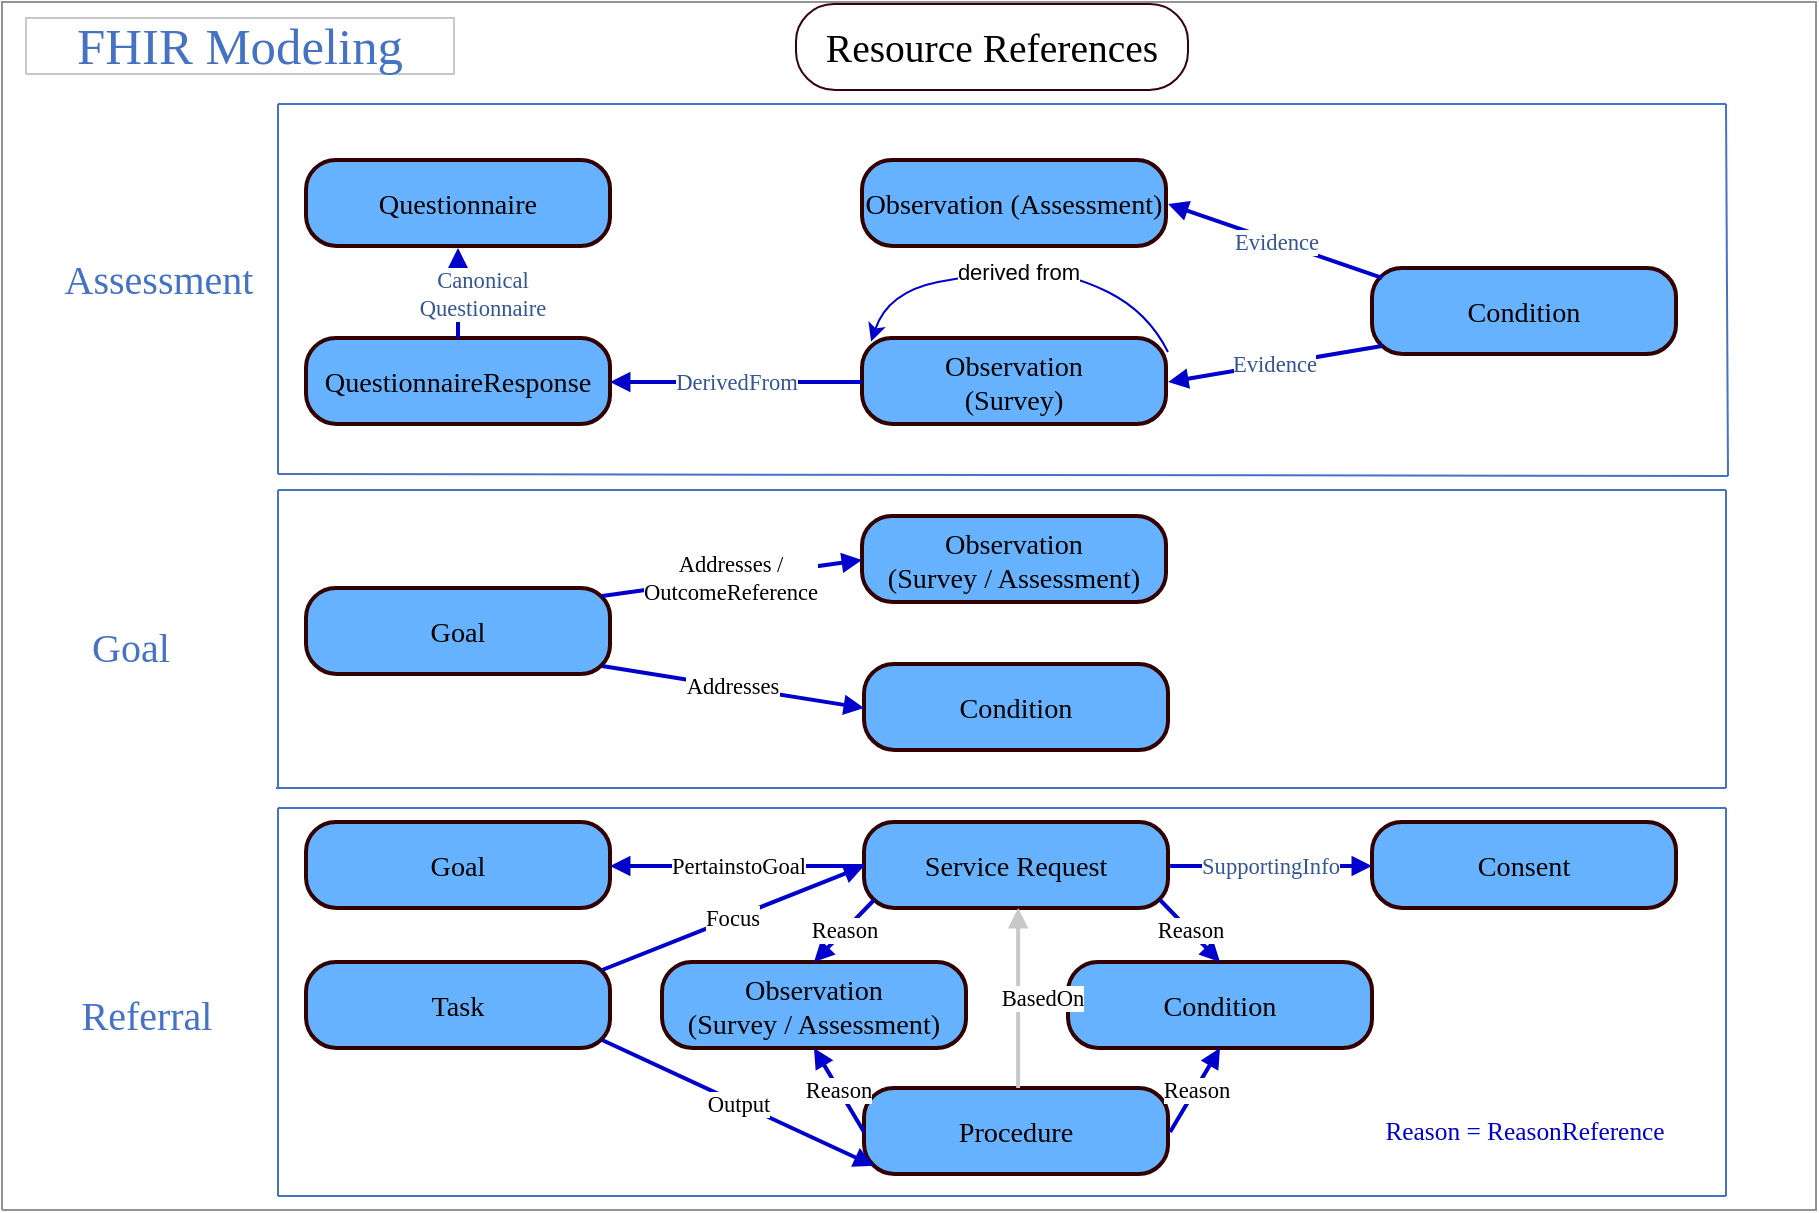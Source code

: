<mxfile version="19.0.1" type="device"><diagram name="Page-1" id="Page-1"><mxGraphModel dx="1824" dy="997" grid="1" gridSize="10" guides="1" tooltips="1" connect="1" arrows="1" fold="1" page="1" pageScale="1" pageWidth="850" pageHeight="1100" math="0" shadow="0"><root><mxCell id="0"/><mxCell id="1" value="Connector" parent="0"/><mxCell id="2" style="vsdxID=2;fillColor=none;gradientColor=none;shape=stencil(nZBLDoAgDERP0z3SIyjew0SURgSD+Lu9kMZoXLhwN9O+tukAlrNpJg1SzDH4QW/URgNYgZTkjA4UkwJUgGXng+6DX1zLfmoymdXo17xh5zmRJ6Q42BWCfc2oJfdAr+Yv+AP9Cb7OJ3H/2JG1HNGz/84klThPVCc=);strokeColor=#939393;points=[[0.5,1,0],[1,0.5,0],[0.5,0,0],[0,0.5,0],[0.5,0.5,0]];labelBackgroundColor=none;rounded=0;html=1;whiteSpace=wrap;" parent="1" vertex="1"><mxGeometry x="127" y="95" width="907" height="604" as="geometry"/></mxCell><mxCell id="3" value="&lt;div style=&quot;font-size: 1px&quot;&gt;&lt;font style=&quot;font-size:25.4px;font-family:Calibri;color:#4672c4;direction:ltr;letter-spacing:0px;line-height:120%;opacity:1&quot;&gt;FHIR Modeling&lt;br/&gt;&lt;/font&gt;&lt;/div&gt;" style="verticalAlign=middle;align=center;vsdxID=3;fillColor=none;gradientColor=none;shape=stencil(nZBLDoAgDERP0z3SIyjew0SURgSD+Lu9kMZoXLhwN9O+tukAlrNpJg1SzDH4QW/URgNYgZTkjA4UkwJUgGXng+6DX1zLfmoymdXo17xh5zmRJ6Q42BWCfc2oJfdAr+Yv+AP9Cb7OJ3H/2JG1HNGz/84klThPVCc=);strokeColor=#C8C8C8;points=[];labelBackgroundColor=none;rounded=0;html=1;whiteSpace=wrap;" parent="1" vertex="1"><mxGeometry x="139" y="103" width="214" height="28" as="geometry"/></mxCell><mxCell id="4" value="&lt;div style=&quot;font-size: 1px&quot;&gt;&lt;font style=&quot;font-size:19.76px;font-family:Calibri;color:#000000;direction:ltr;letter-spacing:0px;line-height:120%;opacity:1&quot;&gt;Resource References&lt;br/&gt;&lt;/font&gt;&lt;/div&gt;" style="verticalAlign=middle;align=center;vsdxID=4;fillColor=none;gradientColor=none;shape=stencil(vVTLroMgEP0alhIETOO6j/8gt6jkcsWMtPX+fTGjaUHtqnE3jzMM52RmiDj2jeo04az34H71w1x9Q8SJcG7aRoPxwSLiTMSxcqBrcLf2in6nRuRo/bn7+MKAdTkbSzj7n130L4i1pn3Dll/DKvgJOZixtEQwTGgpqTxgaIjr5/eKguYTIFOD6TNwXnnjWkxPYKug1llollVW1VGqf2jdLcKrVNLe4XflJzIHkbARNCaTaMP2IrLad4PyN5ALYeRSGBkpsyH0DtpsjNcqk5xRxhMqBWU5iSd2dQF2mddPqxeM1y2ojLV4St7z6e0IIbw74vwE);strokeColor=#33001A;points=[[1,0.5,0],[0.5,0.5,0],[0.5,0,0],[0.03,0.13,0],[0.97,0.13,0],[0.03,0.87,0],[0.97,0.87,0]];labelBackgroundColor=none;rounded=0;html=1;whiteSpace=wrap;" parent="1" vertex="1"><mxGeometry x="524" y="96" width="196" height="43" as="geometry"/></mxCell><UserObject label="&lt;div style=&quot;font-size: 1px&quot;&gt;&lt;font style=&quot;font-size:14.11px;font-family:Calibri;color:#000000;direction:ltr;letter-spacing:0px;line-height:120%;opacity:1&quot;&gt;Questionnaire&lt;br/&gt;&lt;/font&gt;&lt;/div&gt;" link="https://hl7.org/fhir/questionnaire.html" linkTarget="_blank" id="5"><mxCell style="verticalAlign=middle;align=center;vsdxID=5;fillColor=#66B2FF;gradientColor=none;shape=stencil(vVTbboMwDP2aPBKFOMB47rr/iNoA0TKCQrayv2+QYSsp8FTx5suxrXNkm8Cpb2SnCGe9d/ZT3fTVNwTeCee6bZTTPlgEzgROlXWqdva7vaLfyRE5Wl/2Z+wwYF3KxhLOfmcX/Q/EGt0+YMuXYaW7hJybsbQARLsJDkDLAkPDssHcMM8oKydEIgfdJ8566bVtMT+hjXS1SsK4pDKyXqT6m1LdU3iVTDwcBC3TPT559sQnX/KJ9GFHUVmdu0H6FchYmbciUkZQIRbKbEl9gDhbK7bKJWWUi4hM9rfJ++d1yM7uHWAw/j9CpY3Bh/KYjz9ICOH3gfMd);strokeColor=#330000;strokeWidth=2;points=[[0,0.5,0],[1,0.5,0],[0.5,1,0],[0.5,0,0],[0.03,0.04,0],[0.97,0.04,0],[0.03,0.96,0],[0.97,0.96,0]];labelBackgroundColor=none;rounded=0;html=1;whiteSpace=wrap;" parent="1" vertex="1"><mxGeometry x="279" y="174" width="152" height="43" as="geometry"/></mxCell></UserObject><UserObject label="&lt;div style=&quot;font-size: 1px&quot;&gt;&lt;font style=&quot;font-size:14.11px;font-family:Calibri;color:#000000;direction:ltr;letter-spacing:0px;line-height:120%;opacity:1&quot;&gt;QuestionnaireResponse&lt;br/&gt;&lt;/font&gt;&lt;/div&gt;" link="https://www.hl7.org/fhir/questionnaireresponse.html" linkTarget="_blank" id="6"><mxCell style="verticalAlign=middle;align=center;vsdxID=6;fillColor=#66B2FF;gradientColor=none;shape=stencil(vVTbboMwDP2aPBKFOMB47rr/iNoA0TKCQrayv2+QYSsp8FTx5suxrXNkm8Cpb2SnCGe9d/ZT3fTVNwTeCee6bZTTPlgEzgROlXWqdva7vaLfyRE5Wl/2Z+wwYF3KxhLOfmcX/Q/EGt0+YMuXYaW7hJybsbQARLsJDkDLAkPDssHcMM8oKydEIgfdJ8566bVtMT+hjXS1SsK4pDKyXqT6m1LdU3iVTDwcBC3TPT559sQnX/KJ9GFHUVmdu0H6FchYmbciUkZQIRbKbEl9gDhbK7bKJWWUi4hM9rfJ++d1yM7uHWAw/j9CpY3Bh/KYjz9ICOH3gfMd);strokeColor=#330000;strokeWidth=2;points=[[0,0.5,0],[1,0.5,0],[0.5,1,0],[0.5,0,0],[0.03,0.04,0],[0.97,0.04,0],[0.03,0.96,0],[0.97,0.96,0]];labelBackgroundColor=none;rounded=0;html=1;whiteSpace=wrap;" parent="1" vertex="1"><mxGeometry x="279" y="263" width="152" height="43" as="geometry"/></mxCell></UserObject><UserObject label="&lt;div style=&quot;font-size: 1px&quot;&gt;&lt;font style=&quot;font-size:14.11px;font-family:Calibri;color:#000000;direction:ltr;letter-spacing:0px;line-height:120%;opacity:1&quot;&gt;Observation &lt;br/&gt;(Survey)&lt;br/&gt;&lt;/font&gt;&lt;/div&gt;" link="StructureDefinition-SDOHCC-ObservationSurvey.html" linkTarget="_blank" id="7"><mxCell style="verticalAlign=middle;align=center;vsdxID=7;fillColor=#66B2FF;gradientColor=none;shape=stencil(vVTbboMwDP2aPBKFOMB47rr/iNoA0TKCQrayv2+QYSsp8FTx5suxrXNkm8Cpb2SnCGe9d/ZT3fTVNwTeCee6bZTTPlgEzgROlXWqdva7vaLfyRE5Wl/2Z+wwYF3KxhLOfmcX/Q/EGt0+YMuXYaW7hJybsbQARLsJDkDLAkPDssHcMM8oKydEIgfdJ8566bVtMT+hjXS1SsK4pDKyXqT6m1LdU3iVTDwcBC3TPT559sQnX/KJ9GFHUVmdu0H6FchYmbciUkZQIRbKbEl9gDhbK7bKJWWUi4hM9rfJ++d1yM7uHWAw/j9CpY3Bh/KYjz9ICOH3gfMd);strokeColor=#330000;strokeWidth=2;points=[[0,0.5,0],[1,0.5,0],[0.5,1,0],[0.5,0,0],[0.03,0.04,0],[0.97,0.04,0],[0.03,0.96,0],[0.97,0.96,0]];labelBackgroundColor=none;rounded=0;html=1;whiteSpace=wrap;" parent="1" vertex="1"><mxGeometry x="557" y="263" width="152" height="43" as="geometry"/></mxCell></UserObject><UserObject label="&lt;div style=&quot;font-size: 1px&quot;&gt;&lt;font style=&quot;font-size:14.11px;font-family:Calibri;color:#000000;direction:ltr;letter-spacing:0px;line-height:120%;opacity:1&quot;&gt;Goal&lt;br/&gt;&lt;/font&gt;&lt;/div&gt;" link="StructureDefinition-SDOHCC-Goal.html" linkTarget="_blank" id="8"><mxCell style="verticalAlign=middle;align=center;vsdxID=8;fillColor=#66B2FF;gradientColor=none;shape=stencil(vVTbboMwDP2aPBKFOMB47rr/iNoA0TKCQrayv2+QYSsp8FTx5suxrXNkm8Cpb2SnCGe9d/ZT3fTVNwTeCee6bZTTPlgEzgROlXWqdva7vaLfyRE5Wl/2Z+wwYF3KxhLOfmcX/Q/EGt0+YMuXYaW7hJybsbQARLsJDkDLAkPDssHcMM8oKydEIgfdJ8566bVtMT+hjXS1SsK4pDKyXqT6m1LdU3iVTDwcBC3TPT559sQnX/KJ9GFHUVmdu0H6FchYmbciUkZQIRbKbEl9gDhbK7bKJWWUi4hM9rfJ++d1yM7uHWAw/j9CpY3Bh/KYjz9ICOH3gfMd);strokeColor=#330000;strokeWidth=2;points=[[0,0.5,0],[1,0.5,0],[0.5,1,0],[0.5,0,0],[0.03,0.04,0],[0.97,0.04,0],[0.03,0.96,0],[0.97,0.96,0]];labelBackgroundColor=none;rounded=0;html=1;whiteSpace=wrap;" parent="1" vertex="1"><mxGeometry x="279" y="388" width="152" height="43" as="geometry"/></mxCell></UserObject><UserObject label="&lt;div style=&quot;font-size: 1px&quot;&gt;&lt;font style=&quot;font-size:14.11px;font-family:Calibri;color:#000000;direction:ltr;letter-spacing:0px;line-height:120%;opacity:1&quot;&gt;Condition&lt;br/&gt;&lt;/font&gt;&lt;/div&gt;" link="StructureDefinition-SDOHCC-Condition.html" linkTarget="_blank" id="9"><mxCell style="verticalAlign=middle;align=center;vsdxID=9;fillColor=#66B2FF;gradientColor=none;shape=stencil(vVTbboMwDP2aPBKFOMB47rr/iNoA0TKCQrayv2+QYSsp8FTx5suxrXNkm8Cpb2SnCGe9d/ZT3fTVNwTeCee6bZTTPlgEzgROlXWqdva7vaLfyRE5Wl/2Z+wwYF3KxhLOfmcX/Q/EGt0+YMuXYaW7hJybsbQARLsJDkDLAkPDssHcMM8oKydEIgfdJ8566bVtMT+hjXS1SsK4pDKyXqT6m1LdU3iVTDwcBC3TPT559sQnX/KJ9GFHUVmdu0H6FchYmbciUkZQIRbKbEl9gDhbK7bKJWWUi4hM9rfJ++d1yM7uHWAw/j9CpY3Bh/KYjz9ICOH3gfMd);strokeColor=#330000;strokeWidth=2;points=[[0,0.5,0],[1,0.5,0],[0.5,1,0],[0.5,0,0],[0.03,0.04,0],[0.97,0.04,0],[0.03,0.96,0],[0.97,0.96,0]];labelBackgroundColor=none;rounded=0;html=1;whiteSpace=wrap;" parent="1" vertex="1"><mxGeometry x="812" y="228" width="152" height="43" as="geometry"/></mxCell></UserObject><UserObject label="&lt;div style=&quot;font-size: 1px&quot;&gt;&lt;font style=&quot;font-size:14.11px;font-family:Calibri;color:#000000;direction:ltr;letter-spacing:0px;line-height:120%;opacity:1&quot;&gt;Service Request&lt;br/&gt;&lt;/font&gt;&lt;/div&gt;" link="StructureDefinition-SDOHCC-ServiceRequest.html" linkTarget="_blank" id="10"><mxCell style="verticalAlign=middle;align=center;vsdxID=10;fillColor=#66B2FF;gradientColor=none;shape=stencil(vVTbboMwDP2aPBKFOMB47rr/iNoA0TKCQrayv2+QYSsp8FTx5suxrXNkm8Cpb2SnCGe9d/ZT3fTVNwTeCee6bZTTPlgEzgROlXWqdva7vaLfyRE5Wl/2Z+wwYF3KxhLOfmcX/Q/EGt0+YMuXYaW7hJybsbQARLsJDkDLAkPDssHcMM8oKydEIgfdJ8566bVtMT+hjXS1SsK4pDKyXqT6m1LdU3iVTDwcBC3TPT559sQnX/KJ9GFHUVmdu0H6FchYmbciUkZQIRbKbEl9gDhbK7bKJWWUi4hM9rfJ++d1yM7uHWAw/j9CpY3Bh/KYjz9ICOH3gfMd);strokeColor=#330000;strokeWidth=2;points=[[0,0.5,0],[1,0.5,0],[0.5,1,0],[0.5,0,0],[0.03,0.04,0],[0.97,0.04,0],[0.03,0.96,0],[0.97,0.96,0]];labelBackgroundColor=none;rounded=0;html=1;whiteSpace=wrap;" parent="1" vertex="1"><mxGeometry x="558" y="505" width="152" height="43" as="geometry"/></mxCell></UserObject><UserObject label="&lt;div style=&quot;font-size: 1px&quot;&gt;&lt;font style=&quot;font-size:14.11px;font-family:Calibri;color:#000000;direction:ltr;letter-spacing:0px;line-height:120%;opacity:1&quot;&gt;Procedure&lt;br/&gt;&lt;/font&gt;&lt;/div&gt;" link="StructureDefinition-SDOHCC-Procedure.html" linkTarget="_blank" id="11"><mxCell style="verticalAlign=middle;align=center;vsdxID=11;fillColor=#66B2FF;gradientColor=none;shape=stencil(vVTbboMwDP2aPBKFOMB47rr/iNoA0TKCQrayv2+QYSsp8FTx5suxrXNkm8Cpb2SnCGe9d/ZT3fTVNwTeCee6bZTTPlgEzgROlXWqdva7vaLfyRE5Wl/2Z+wwYF3KxhLOfmcX/Q/EGt0+YMuXYaW7hJybsbQARLsJDkDLAkPDssHcMM8oKydEIgfdJ8566bVtMT+hjXS1SsK4pDKyXqT6m1LdU3iVTDwcBC3TPT559sQnX/KJ9GFHUVmdu0H6FchYmbciUkZQIRbKbEl9gDhbK7bKJWWUi4hM9rfJ++d1yM7uHWAw/j9CpY3Bh/KYjz9ICOH3gfMd);strokeColor=#330000;strokeWidth=2;points=[[0,0.5,0],[1,0.5,0],[0.5,1,0],[0.5,0,0],[0.03,0.04,0],[0.97,0.04,0],[0.03,0.96,0],[0.97,0.96,0]];labelBackgroundColor=none;rounded=0;html=1;whiteSpace=wrap;" parent="1" vertex="1"><mxGeometry x="558" y="638" width="152" height="43" as="geometry"/></mxCell></UserObject><UserObject label="&lt;div style=&quot;font-size: 1px&quot;&gt;&lt;font style=&quot;font-size:14.11px;font-family:Calibri;color:#000000;direction:ltr;letter-spacing:0px;line-height:120%;opacity:1&quot;&gt;Consent&lt;br/&gt;&lt;/font&gt;&lt;/div&gt;" link="StructureDefinition-SDOHCC-Consent.html" linkTarget="_blank" id="12"><mxCell style="verticalAlign=middle;align=center;vsdxID=14;fillColor=#66B2FF;gradientColor=none;shape=stencil(vVTbboMwDP2aPBKFOMB47rr/iNoA0TKCQrayv2+QYSsp8FTx5suxrXNkm8Cpb2SnCGe9d/ZT3fTVNwTeCee6bZTTPlgEzgROlXWqdva7vaLfyRE5Wl/2Z+wwYF3KxhLOfmcX/Q/EGt0+YMuXYaW7hJybsbQARLsJDkDLAkPDssHcMM8oKydEIgfdJ8566bVtMT+hjXS1SsK4pDKyXqT6m1LdU3iVTDwcBC3TPT559sQnX/KJ9GFHUVmdu0H6FchYmbciUkZQIRbKbEl9gDhbK7bKJWWUi4hM9rfJ++d1yM7uHWAw/j9CpY3Bh/KYjz9ICOH3gfMd);strokeColor=#330000;strokeWidth=2;points=[[0,0.5,0],[1,0.5,0],[0.5,1,0],[0.5,0,0],[0.03,0.04,0],[0.97,0.04,0],[0.03,0.96,0],[0.97,0.96,0]];labelBackgroundColor=none;rounded=0;html=1;whiteSpace=wrap;" parent="1" vertex="1"><mxGeometry x="812" y="505" width="152" height="43" as="geometry"/></mxCell></UserObject><UserObject label="&lt;div style=&quot;font-size: 1px&quot;&gt;&lt;font style=&quot;font-size:14.11px;font-family:Calibri;color:#000000;direction:ltr;letter-spacing:0px;line-height:120%;opacity:1&quot;&gt;Task&lt;br/&gt;&lt;/font&gt;&lt;/div&gt;" link="StructureDefinition-SDOHCC-TaskForReferralManagement.html" id="13"><mxCell style="verticalAlign=middle;align=center;vsdxID=25;fillColor=#66B2FF;gradientColor=none;shape=stencil(vVTbboMwDP2aPBKFOMB47rr/iNoA0TKCQrayv2+QYSsp8FTx5suxrXNkm8Cpb2SnCGe9d/ZT3fTVNwTeCee6bZTTPlgEzgROlXWqdva7vaLfyRE5Wl/2Z+wwYF3KxhLOfmcX/Q/EGt0+YMuXYaW7hJybsbQARLsJDkDLAkPDssHcMM8oKydEIgfdJ8566bVtMT+hjXS1SsK4pDKyXqT6m1LdU3iVTDwcBC3TPT559sQnX/KJ9GFHUVmdu0H6FchYmbciUkZQIRbKbEl9gDhbK7bKJWWUi4hM9rfJ++d1yM7uHWAw/j9CpY3Bh/KYjz9ICOH3gfMd);strokeColor=#330000;strokeWidth=2;points=[[0,0.5,0],[1,0.5,0],[0.5,1,0],[0.5,0,0],[0.03,0.04,0],[0.97,0.04,0],[0.03,0.96,0],[0.97,0.96,0]];labelBackgroundColor=none;rounded=0;html=1;whiteSpace=wrap;" parent="1" vertex="1"><mxGeometry x="279" y="575" width="152" height="43" as="geometry"/></mxCell></UserObject><mxCell id="41" style="vsdxID=34;edgeStyle=none;startArrow=none;endArrow=none;startSize=5;endSize=5;strokeColor=#4672c4;spacingTop=0;spacingBottom=0;spacingLeft=0;spacingRight=0;verticalAlign=middle;html=1;labelBackgroundColor=#ffffff;rounded=0;" parent="1" edge="1"><mxGeometry relative="1" as="geometry"><Array as="points"/><mxPoint x="265" y="146" as="sourcePoint"/><mxPoint x="265" y="331" as="targetPoint"/></mxGeometry></mxCell><mxCell id="42" style="vsdxID=71;edgeStyle=none;startArrow=none;endArrow=none;startSize=5;endSize=5;strokeColor=#4672c4;spacingTop=0;spacingBottom=0;spacingLeft=0;spacingRight=0;verticalAlign=middle;html=1;labelBackgroundColor=#ffffff;rounded=0;" parent="1" edge="1"><mxGeometry relative="1" as="geometry"><mxPoint x="-1" as="offset"/><Array as="points"/><mxPoint x="265" y="146" as="sourcePoint"/><mxPoint x="989" y="146" as="targetPoint"/></mxGeometry></mxCell><mxCell id="43" style="vsdxID=72;edgeStyle=none;startArrow=none;endArrow=none;startSize=5;endSize=5;strokeColor=#4672c4;spacingTop=0;spacingBottom=0;spacingLeft=0;spacingRight=0;verticalAlign=middle;html=1;labelBackgroundColor=#ffffff;rounded=0;" parent="1" edge="1"><mxGeometry relative="1" as="geometry"><Array as="points"/><mxPoint x="265" y="331" as="sourcePoint"/><mxPoint x="990" y="332" as="targetPoint"/></mxGeometry></mxCell><mxCell id="44" style="vsdxID=74;edgeStyle=none;startArrow=none;endArrow=none;startSize=5;endSize=5;strokeColor=#4672c4;spacingTop=0;spacingBottom=0;spacingLeft=0;spacingRight=0;verticalAlign=middle;html=1;labelBackgroundColor=#ffffff;rounded=0;" parent="1" edge="1"><mxGeometry relative="1" as="geometry"><Array as="points"/><mxPoint x="989" y="146" as="sourcePoint"/><mxPoint x="990" y="332" as="targetPoint"/></mxGeometry></mxCell><UserObject label="&lt;div style=&quot;font-size: 1px&quot;&gt;&lt;font style=&quot;font-size:14.11px;font-family:Calibri;color:#000000;direction:ltr;letter-spacing:0px;line-height:120%;opacity:1&quot;&gt;Observation (Assessment)&lt;br/&gt;&lt;/font&gt;&lt;/div&gt;" link="StructureDefinition-SDOHCC-ObservationAssessment.html" linkTarget="_blank" id="14"><mxCell style="verticalAlign=middle;align=center;vsdxID=75;fillColor=#66B2FF;gradientColor=none;shape=stencil(vVTbboMwDP2aPBKFOMB47rr/iNoA0TKCQrayv2+QYSsp8FTx5suxrXNkm8Cpb2SnCGe9d/ZT3fTVNwTeCee6bZTTPlgEzgROlXWqdva7vaLfyRE5Wl/2Z+wwYF3KxhLOfmcX/Q/EGt0+YMuXYaW7hJybsbQARLsJDkDLAkPDssHcMM8oKydEIgfdJ8566bVtMT+hjXS1SsK4pDKyXqT6m1LdU3iVTDwcBC3TPT559sQnX/KJ9GFHUVmdu0H6FchYmbciUkZQIRbKbEl9gDhbK7bKJWWUi4hM9rfJ++d1yM7uHWAw/j9CpY3Bh/KYjz9ICOH3gfMd);strokeColor=#330000;strokeWidth=2;points=[[0,0.5,0],[1,0.5,0],[0.5,1,0],[0.5,0,0],[0.03,0.04,0],[0.97,0.04,0],[0.03,0.96,0],[0.97,0.96,0]];labelBackgroundColor=none;rounded=0;html=1;whiteSpace=wrap;" parent="1" vertex="1"><mxGeometry x="557" y="174" width="152" height="43" as="geometry"/></mxCell></UserObject><mxCell id="45" style="vsdxID=86;edgeStyle=none;startArrow=none;endArrow=none;startSize=5;endSize=5;strokeColor=#4672c4;spacingTop=0;spacingBottom=0;spacingLeft=0;spacingRight=0;verticalAlign=middle;html=1;labelBackgroundColor=#ffffff;rounded=0;" parent="1" edge="1"><mxGeometry relative="1" as="geometry"><Array as="points"/><mxPoint x="265" y="692" as="sourcePoint"/><mxPoint x="989" y="692" as="targetPoint"/></mxGeometry></mxCell><mxCell id="46" style="vsdxID=87;edgeStyle=none;startArrow=none;endArrow=none;startSize=5;endSize=5;strokeColor=#4672c4;spacingTop=0;spacingBottom=0;spacingLeft=0;spacingRight=0;verticalAlign=middle;html=1;labelBackgroundColor=#ffffff;rounded=0;" parent="1" edge="1"><mxGeometry relative="1" as="geometry"><mxPoint x="-1" as="offset"/><Array as="points"/><mxPoint x="265" y="498" as="sourcePoint"/><mxPoint x="989" y="498" as="targetPoint"/></mxGeometry></mxCell><mxCell id="47" style="vsdxID=88;edgeStyle=none;startArrow=none;endArrow=none;startSize=5;endSize=5;strokeColor=#4672c4;spacingTop=0;spacingBottom=0;spacingLeft=0;spacingRight=0;verticalAlign=middle;html=1;labelBackgroundColor=#ffffff;rounded=0;" parent="1" edge="1"><mxGeometry relative="1" as="geometry"><Array as="points"/><mxPoint x="265" y="498" as="sourcePoint"/><mxPoint x="265" y="692" as="targetPoint"/></mxGeometry></mxCell><mxCell id="48" style="vsdxID=89;edgeStyle=none;startArrow=none;endArrow=none;startSize=5;endSize=5;strokeColor=#4672c4;spacingTop=0;spacingBottom=0;spacingLeft=0;spacingRight=0;verticalAlign=middle;html=1;labelBackgroundColor=#ffffff;rounded=0;" parent="1" edge="1"><mxGeometry relative="1" as="geometry"><Array as="points"/><mxPoint x="989" y="498" as="sourcePoint"/><mxPoint x="989" y="692" as="targetPoint"/></mxGeometry></mxCell><mxCell id="15" value="&lt;div style=&quot;font-size: 20px;&quot;&gt;&lt;font style=&quot;font-size: 20px; font-family: Calibri; color: rgb(70, 114, 196); direction: ltr; letter-spacing: 0px; line-height: 120%; opacity: 1;&quot;&gt;Assessment &lt;br style=&quot;font-size: 20px;&quot;&gt;&lt;/font&gt;&lt;/div&gt;" style="verticalAlign=middle;align=center;vsdxID=90;fillColor=none;gradientColor=none;shape=stencil(nZBLDoAgDERP0z3SIyjew0SURgSD+Lu9kMZoXLhwN9O+tukAlrNpJg1SzDH4QW/URgNYgZTkjA4UkwJUgGXng+6DX1zLfmoymdXo17xh5zmRJ6Q42BWCfc2oJfdAr+Yv+AP9Cb7OJ3H/2JG1HNGz/84klThPVCc=);strokeColor=none;points=[];labelBackgroundColor=none;rounded=0;html=1;whiteSpace=wrap;fontSize=20;" parent="1" vertex="1"><mxGeometry x="158" y="219" width="95" height="28" as="geometry"/></mxCell><mxCell id="16" value="&lt;div style=&quot;font-size: 20px;&quot;&gt;&lt;font style=&quot;font-size: 20px; font-family: Calibri; color: rgb(70, 114, 196); direction: ltr; letter-spacing: 0px; line-height: 120%; opacity: 1;&quot;&gt;Referral&lt;br style=&quot;font-size: 20px;&quot;&gt;&lt;/font&gt;&lt;/div&gt;" style="verticalAlign=middle;align=center;vsdxID=91;fillColor=none;gradientColor=none;shape=stencil(nZBLDoAgDERP0z3SIyjew0SURgSD+Lu9kMZoXLhwN9O+tukAlrNpJg1SzDH4QW/URgNYgZTkjA4UkwJUgGXng+6DX1zLfmoymdXo17xh5zmRJ6Q42BWCfc2oJfdAr+Yv+AP9Cb7OJ3H/2JG1HNGz/84klThPVCc=);strokeColor=none;points=[];labelBackgroundColor=none;rounded=0;html=1;whiteSpace=wrap;fontSize=20;" parent="1" vertex="1"><mxGeometry x="159" y="587" width="81" height="28" as="geometry"/></mxCell><mxCell id="17" value="&lt;div style=&quot;font-size: 1px&quot;&gt;&lt;font style=&quot;font-size:14.11px;font-family:Calibri;color:#000000;direction:ltr;letter-spacing:0px;line-height:120%;opacity:1&quot;&gt;Observation &lt;br/&gt;(Survey / Assessment)&lt;br/&gt;&lt;/font&gt;&lt;/div&gt;" style="verticalAlign=middle;align=center;vsdxID=100;fillColor=#66B2FF;gradientColor=none;shape=stencil(vVTbboMwDP2aPBKFOMB47rr/iNoA0TKCQrayv2+QYSsp8FTx5suxrXNkm8Cpb2SnCGe9d/ZT3fTVNwTeCee6bZTTPlgEzgROlXWqdva7vaLfyRE5Wl/2Z+wwYF3KxhLOfmcX/Q/EGt0+YMuXYaW7hJybsbQARLsJDkDLAkPDssHcMM8oKydEIgfdJ8566bVtMT+hjXS1SsK4pDKyXqT6m1LdU3iVTDwcBC3TPT559sQnX/KJ9GFHUVmdu0H6FchYmbciUkZQIRbKbEl9gDhbK7bKJWWUi4hM9rfJ++d1yM7uHWAw/j9CpY3Bh/KYjz9ICOH3gfMd);strokeColor=#330000;strokeWidth=2;points=[[0,0.5,0],[1,0.5,0],[0.5,1,0],[0.5,0,0],[0.03,0.04,0],[0.97,0.04,0],[0.03,0.96,0],[0.97,0.96,0]];labelBackgroundColor=none;rounded=0;html=1;whiteSpace=wrap;" parent="1" vertex="1"><mxGeometry x="557" y="352" width="152" height="43" as="geometry"/></mxCell><UserObject label="&lt;div style=&quot;font-size: 1px&quot;&gt;&lt;font style=&quot;font-size:14.11px;font-family:Calibri;color:#000000;direction:ltr;letter-spacing:0px;line-height:120%;opacity:1&quot;&gt;Condition&lt;br/&gt;&lt;/font&gt;&lt;/div&gt;" link="StructureDefinition-SDOHCC-Condition.html" linkTarget="_blank" id="18"><mxCell style="verticalAlign=middle;align=center;vsdxID=102;fillColor=#66B2FF;gradientColor=none;shape=stencil(vVTbboMwDP2aPBKFOMB47rr/iNoA0TKCQrayv2+QYSsp8FTx5suxrXNkm8Cpb2SnCGe9d/ZT3fTVNwTeCee6bZTTPlgEzgROlXWqdva7vaLfyRE5Wl/2Z+wwYF3KxhLOfmcX/Q/EGt0+YMuXYaW7hJybsbQARLsJDkDLAkPDssHcMM8oKydEIgfdJ8566bVtMT+hjXS1SsK4pDKyXqT6m1LdU3iVTDwcBC3TPT559sQnX/KJ9GFHUVmdu0H6FchYmbciUkZQIRbKbEl9gDhbK7bKJWWUi4hM9rfJ++d1yM7uHWAw/j9CpY3Bh/KYjz9ICOH3gfMd);strokeColor=#330000;strokeWidth=2;points=[[0,0.5,0],[1,0.5,0],[0.5,1,0],[0.5,0,0],[0.03,0.04,0],[0.97,0.04,0],[0.03,0.96,0],[0.97,0.96,0]];labelBackgroundColor=none;rounded=0;html=1;whiteSpace=wrap;" parent="1" vertex="1"><mxGeometry x="558" y="426" width="152" height="43" as="geometry"/></mxCell></UserObject><mxCell id="49" style="vsdxID=105;edgeStyle=none;startArrow=none;endArrow=none;startSize=5;endSize=5;strokeColor=#4672c4;spacingTop=0;spacingBottom=0;spacingLeft=0;spacingRight=0;verticalAlign=middle;html=1;labelBackgroundColor=#ffffff;rounded=0;" parent="1" edge="1"><mxGeometry relative="1" as="geometry"><Array as="points"/><mxPoint x="265" y="339" as="sourcePoint"/><mxPoint x="265" y="488" as="targetPoint"/></mxGeometry></mxCell><mxCell id="50" style="vsdxID=106;edgeStyle=none;startArrow=none;endArrow=none;startSize=5;endSize=5;strokeColor=#4672c4;spacingTop=0;spacingBottom=0;spacingLeft=0;spacingRight=0;verticalAlign=middle;html=1;labelBackgroundColor=#ffffff;rounded=0;" parent="1" edge="1"><mxGeometry relative="1" as="geometry"><mxPoint x="-1" as="offset"/><Array as="points"/><mxPoint x="265" y="339" as="sourcePoint"/><mxPoint x="989" y="339" as="targetPoint"/></mxGeometry></mxCell><mxCell id="51" style="vsdxID=107;edgeStyle=none;startArrow=none;endArrow=none;startSize=5;endSize=5;strokeColor=#4672c4;spacingTop=0;spacingBottom=0;spacingLeft=0;spacingRight=0;verticalAlign=middle;html=1;labelBackgroundColor=#ffffff;rounded=0;" parent="1" edge="1"><mxGeometry relative="1" as="geometry"><Array as="points"/><mxPoint x="989" y="339" as="sourcePoint"/><mxPoint x="989" y="488" as="targetPoint"/></mxGeometry></mxCell><mxCell id="52" style="vsdxID=108;edgeStyle=none;startArrow=none;endArrow=none;startSize=5;endSize=5;strokeColor=#4672c4;spacingTop=0;spacingBottom=0;spacingLeft=0;spacingRight=0;verticalAlign=middle;html=1;labelBackgroundColor=#ffffff;rounded=0;" parent="1" edge="1"><mxGeometry relative="1" as="geometry"><Array as="points"/><mxPoint x="264" y="488" as="sourcePoint"/><mxPoint x="989" y="488" as="targetPoint"/></mxGeometry></mxCell><mxCell id="19" value="&lt;div style=&quot;font-size: 20px;&quot;&gt;&lt;font style=&quot;font-size: 20px; font-family: Calibri; color: rgb(70, 114, 196); direction: ltr; letter-spacing: 0px; line-height: 120%; opacity: 1;&quot;&gt;Goal&lt;br style=&quot;font-size: 20px;&quot;&gt;&lt;/font&gt;&lt;/div&gt;" style="verticalAlign=middle;align=center;vsdxID=109;fillColor=none;gradientColor=none;shape=stencil(nZBLDoAgDERP0z3SIyjew0SURgSD+Lu9kMZoXLhwN9O+tukAlrNpJg1SzDH4QW/URgNYgZTkjA4UkwJUgGXng+6DX1zLfmoymdXo17xh5zmRJ6Q42BWCfc2oJfdAr+Yv+AP9Cb7OJ3H/2JG1HNGz/84klThPVCc=);strokeColor=none;points=[];labelBackgroundColor=none;rounded=0;html=1;whiteSpace=wrap;fontSize=20;" parent="1" vertex="1"><mxGeometry x="165" y="403" width="53" height="28" as="geometry"/></mxCell><mxCell id="20" value="&lt;div style=&quot;font-size: 1px&quot;&gt;&lt;font style=&quot;font-size:14.11px;font-family:Calibri;color:#000000;direction:ltr;letter-spacing:0px;line-height:120%;opacity:1&quot;&gt;Observation &lt;br/&gt;(Survey / Assessment)&lt;br/&gt;&lt;/font&gt;&lt;/div&gt;" style="verticalAlign=middle;align=center;vsdxID=112;fillColor=#66B2FF;gradientColor=none;shape=stencil(vVTbboMwDP2aPBKFOMB47rr/iNoA0TKCQrayv2+QYSsp8FTx5suxrXNkm8Cpb2SnCGe9d/ZT3fTVNwTeCee6bZTTPlgEzgROlXWqdva7vaLfyRE5Wl/2Z+wwYF3KxhLOfmcX/Q/EGt0+YMuXYaW7hJybsbQARLsJDkDLAkPDssHcMM8oKydEIgfdJ8566bVtMT+hjXS1SsK4pDKyXqT6m1LdU3iVTDwcBC3TPT559sQnX/KJ9GFHUVmdu0H6FchYmbciUkZQIRbKbEl9gDhbK7bKJWWUi4hM9rfJ++d1yM7uHWAw/j9CpY3Bh/KYjz9ICOH3gfMd);strokeColor=#330000;strokeWidth=2;points=[[0,0.5,0],[1,0.5,0],[0.5,1,0],[0.5,0,0],[0.03,0.04,0],[0.97,0.04,0],[0.03,0.96,0],[0.97,0.96,0]];labelBackgroundColor=none;rounded=0;html=1;whiteSpace=wrap;" parent="1" vertex="1"><mxGeometry x="457" y="575" width="152" height="43" as="geometry"/></mxCell><UserObject label="&lt;div style=&quot;font-size: 1px&quot;&gt;&lt;font style=&quot;font-size:14.11px;font-family:Calibri;color:#000000;direction:ltr;letter-spacing:0px;line-height:120%;opacity:1&quot;&gt;Condition&lt;br/&gt;&lt;/font&gt;&lt;/div&gt;" link="StructureDefinition-SDOHCC-Condition.html" linkTarget="_blank" id="21"><mxCell style="verticalAlign=middle;align=center;vsdxID=115;fillColor=#66B2FF;gradientColor=none;shape=stencil(vVTbboMwDP2aPBKFOMB47rr/iNoA0TKCQrayv2+QYSsp8FTx5suxrXNkm8Cpb2SnCGe9d/ZT3fTVNwTeCee6bZTTPlgEzgROlXWqdva7vaLfyRE5Wl/2Z+wwYF3KxhLOfmcX/Q/EGt0+YMuXYaW7hJybsbQARLsJDkDLAkPDssHcMM8oKydEIgfdJ8566bVtMT+hjXS1SsK4pDKyXqT6m1LdU3iVTDwcBC3TPT559sQnX/KJ9GFHUVmdu0H6FchYmbciUkZQIRbKbEl9gDhbK7bKJWWUi4hM9rfJ++d1yM7uHWAw/j9CpY3Bh/KYjz9ICOH3gfMd);strokeColor=#330000;strokeWidth=2;points=[[0,0.5,0],[1,0.5,0],[0.5,1,0],[0.5,0,0],[0.03,0.04,0],[0.97,0.04,0],[0.03,0.96,0],[0.97,0.96,0]];labelBackgroundColor=none;rounded=0;html=1;whiteSpace=wrap;" parent="1" vertex="1"><mxGeometry x="660" y="575" width="152" height="43" as="geometry"/></mxCell></UserObject><mxCell id="22" value="&lt;div style=&quot;font-size: 1px&quot;&gt;&lt;font style=&quot;font-size: 12.7px; font-family: Calibri; direction: ltr; letter-spacing: 0px; line-height: 120%; opacity: 1;&quot;&gt;Reason = ReasonReference&lt;br&gt;&lt;/font&gt;&lt;/div&gt;" style="verticalAlign=middle;align=center;vsdxID=121;fillColor=none;gradientColor=none;shape=stencil(nZBLDoAgDERP0z3SIyjew0SURgSD+Lu9kMZoXLhwN9O+tukAlrNpJg1SzDH4QW/URgNYgZTkjA4UkwJUgGXng+6DX1zLfmoymdXo17xh5zmRJ6Q42BWCfc2oJfdAr+Yv+AP9Cb7OJ3H/2JG1HNGz/84klThPVCc=);strokeColor=none;points=[];labelBackgroundColor=none;rounded=0;html=1;whiteSpace=wrap;fontColor=#0000CC;" parent="1" vertex="1"><mxGeometry x="806" y="646" width="165" height="28" as="geometry"/></mxCell><UserObject label="&lt;div style=&quot;font-size: 1px&quot;&gt;&lt;font style=&quot;font-size:14.11px;font-family:Calibri;color:#000000;direction:ltr;letter-spacing:0px;line-height:120%;opacity:1&quot;&gt;Goal&lt;br/&gt;&lt;/font&gt;&lt;/div&gt;" link="StructureDefinition-SDOHCC-Goal.html" linkTarget="_blank" id="23"><mxCell style="verticalAlign=middle;align=center;vsdxID=123;fillColor=#66B2FF;gradientColor=none;shape=stencil(vVTbboMwDP2aPBKFOMB47rr/iNoA0TKCQrayv2+QYSsp8FTx5suxrXNkm8Cpb2SnCGe9d/ZT3fTVNwTeCee6bZTTPlgEzgROlXWqdva7vaLfyRE5Wl/2Z+wwYF3KxhLOfmcX/Q/EGt0+YMuXYaW7hJybsbQARLsJDkDLAkPDssHcMM8oKydEIgfdJ8566bVtMT+hjXS1SsK4pDKyXqT6m1LdU3iVTDwcBC3TPT559sQnX/KJ9GFHUVmdu0H6FchYmbciUkZQIRbKbEl9gDhbK7bKJWWUi4hM9rfJ++d1yM7uHWAw/j9CpY3Bh/KYjz9ICOH3gfMd);strokeColor=#330000;strokeWidth=2;points=[[0,0.5,0],[1,0.5,0],[0.5,1,0],[0.5,0,0],[0.03,0.04,0],[0.97,0.04,0],[0.03,0.96,0],[0.97,0.96,0]];labelBackgroundColor=none;rounded=0;html=1;whiteSpace=wrap;" parent="1" vertex="1"><mxGeometry x="279" y="505" width="152" height="43" as="geometry"/></mxCell></UserObject><mxCell id="24" value="&lt;div style=&quot;font-size: 1px&quot;&gt;&lt;font style=&quot;font-size:11.29px;font-family:Calibri;color:#000000;direction:ltr;letter-spacing:0px;line-height:120%;opacity:1&quot;&gt;PertainstoGoal&lt;br/&gt;&lt;/font&gt;&lt;/div&gt;" style="vsdxID=124;edgeStyle=none;startArrow=none;endArrow=block;startSize=5;endSize=5;strokeWidth=2;strokeColor=#0000CC;spacingTop=0;spacingBottom=0;spacingLeft=0;spacingRight=0;verticalAlign=middle;html=1;labelBackgroundColor=#ffffff;rounded=0;align=center;exitX=0;exitY=0.512;exitDx=0;exitDy=0;exitPerimeter=0;entryX=1;entryY=0.512;entryDx=0;entryDy=0;entryPerimeter=0;" parent="1" source="10" target="23" edge="1"><mxGeometry relative="1" as="geometry"><mxPoint as="offset"/><Array as="points"/></mxGeometry></mxCell><mxCell id="26" value="&lt;div style=&quot;font-size: 1px&quot;&gt;&lt;font style=&quot;font-size:11.29px;font-family:Calibri;color:#000000;direction:ltr;letter-spacing:0px;line-height:120%;opacity:1&quot;&gt;Reason&lt;br/&gt;&lt;/font&gt;&lt;/div&gt;" style="vsdxID=120;edgeStyle=none;startArrow=none;endArrow=block;startSize=5;endSize=5;strokeWidth=2;strokeColor=#0000CC;spacingTop=0;spacingBottom=0;spacingLeft=0;spacingRight=0;verticalAlign=middle;html=1;labelBackgroundColor=#ffffff;rounded=0;align=center;exitX=0;exitY=0.512;exitDx=0;exitDy=0;exitPerimeter=0;entryX=0.5;entryY=1;entryDx=0;entryDy=0;entryPerimeter=0;" parent="1" source="11" target="20" edge="1"><mxGeometry relative="1" as="geometry"><Array as="points"/></mxGeometry></mxCell><mxCell id="27" value="&lt;div style=&quot;font-size: 1px&quot;&gt;&lt;font style=&quot;font-size:11.29px;font-family:Calibri;color:#000000;direction:ltr;letter-spacing:0px;line-height:120%;opacity:1&quot;&gt;Reason&lt;br/&gt;&lt;/font&gt;&lt;/div&gt;" style="vsdxID=119;edgeStyle=none;startArrow=none;endArrow=block;startSize=5;endSize=5;strokeWidth=2;strokeColor=#0000CC;spacingTop=0;spacingBottom=0;spacingLeft=0;spacingRight=0;verticalAlign=middle;html=1;labelBackgroundColor=#ffffff;rounded=0;align=center;exitX=0.974;exitY=0.907;exitDx=0;exitDy=0;exitPerimeter=0;entryX=0.5;entryY=0;entryDx=0;entryDy=0;entryPerimeter=0;" parent="1" source="10" target="21" edge="1"><mxGeometry relative="1" as="geometry"><Array as="points"/></mxGeometry></mxCell><mxCell id="28" value="&lt;div style=&quot;font-size: 1px&quot;&gt;&lt;font style=&quot;font-size:11.29px;font-family:Calibri;color:#000000;direction:ltr;letter-spacing:0px;line-height:120%;opacity:1&quot;&gt;BasedOn&lt;br/&gt;&lt;/font&gt;&lt;/div&gt;" style="vsdxID=117;edgeStyle=none;startArrow=none;endArrow=block;startSize=5;endSize=5;strokeWidth=2;strokeColor=#c8c8c8;spacingTop=0;spacingBottom=0;spacingLeft=0;spacingRight=0;verticalAlign=middle;html=1;labelBackgroundColor=#ffffff;rounded=0;align=center;exitX=0.507;exitY=0;exitDx=0;exitDy=0;exitPerimeter=0;entryX=0.507;entryY=1;entryDx=0;entryDy=0;entryPerimeter=0;" parent="1" source="11" target="10" edge="1"><mxGeometry relative="1" as="geometry"><mxPoint x="12" as="offset"/><Array as="points"/></mxGeometry></mxCell><mxCell id="29" value="&lt;div style=&quot;font-size: 1px&quot;&gt;&lt;font style=&quot;font-size:11.29px;font-family:Calibri;color:#000000;direction:ltr;letter-spacing:0px;line-height:120%;opacity:1&quot;&gt;Reason&lt;br/&gt;&lt;/font&gt;&lt;/div&gt;" style="vsdxID=116;edgeStyle=none;startArrow=none;endArrow=block;startSize=5;endSize=5;strokeWidth=2;strokeColor=#0000CC;spacingTop=0;spacingBottom=0;spacingLeft=0;spacingRight=0;verticalAlign=middle;html=1;labelBackgroundColor=#ffffff;rounded=0;align=center;exitX=0.033;exitY=0.907;exitDx=0;exitDy=0;exitPerimeter=0;entryX=0.5;entryY=0;entryDx=0;entryDy=0;entryPerimeter=0;" parent="1" source="10" target="20" edge="1"><mxGeometry relative="1" as="geometry"><Array as="points"/></mxGeometry></mxCell><mxCell id="30" value="&lt;div style=&quot;font-size: 1px&quot;&gt;&lt;font style=&quot;font-size:11.29px;font-family:Calibri;color:#000000;direction:ltr;letter-spacing:0px;line-height:120%;opacity:1&quot;&gt;Addresses&lt;br/&gt;&lt;/font&gt;&lt;/div&gt;" style="vsdxID=104;edgeStyle=none;startArrow=none;endArrow=block;startSize=5;endSize=5;strokeWidth=2;strokeColor=#0000CC;spacingTop=0;spacingBottom=0;spacingLeft=0;spacingRight=0;verticalAlign=middle;html=1;labelBackgroundColor=#ffffff;rounded=0;align=center;exitX=0.974;exitY=0.907;exitDx=0;exitDy=0;exitPerimeter=0;entryX=0;entryY=0.512;entryDx=0;entryDy=0;entryPerimeter=0;" parent="1" source="8" target="18" edge="1"><mxGeometry relative="1" as="geometry"><mxPoint x="-1" y="-1" as="offset"/><Array as="points"/></mxGeometry></mxCell><mxCell id="32" value="&lt;div style=&quot;font-size: 1px&quot;&gt;&lt;font style=&quot;font-size:11.29px;font-family:Calibri;color:#345593;direction:ltr;letter-spacing:0px;line-height:120%;opacity:1&quot;&gt;Evidence&lt;br/&gt;&lt;/font&gt;&lt;/div&gt;" style="vsdxID=98;edgeStyle=none;startArrow=none;endArrow=block;startSize=5;endSize=5;strokeWidth=2;strokeColor=#0000CC;spacingTop=0;spacingBottom=0;spacingLeft=0;spacingRight=0;verticalAlign=middle;html=1;labelBackgroundColor=#ffffff;rounded=0;align=center;exitX=0.033;exitY=0.116;exitDx=0;exitDy=0;exitPerimeter=0;entryX=1.007;entryY=0.512;entryDx=0;entryDy=0;entryPerimeter=0;" parent="1" source="9" target="14" edge="1"><mxGeometry relative="1" as="geometry"><mxPoint as="offset"/><Array as="points"/></mxGeometry></mxCell><mxCell id="33" value="&lt;div style=&quot;font-size: 1px&quot;&gt;&lt;font style=&quot;font-size:11.29px;font-family:Calibri;color:#345593;direction:ltr;letter-spacing:0px;line-height:120%;opacity:1&quot;&gt;Evidence&lt;br/&gt;&lt;/font&gt;&lt;/div&gt;" style="vsdxID=93;edgeStyle=none;startArrow=none;endArrow=block;startSize=5;endSize=5;strokeWidth=2;strokeColor=#0000CC;spacingTop=0;spacingBottom=0;spacingLeft=0;spacingRight=0;verticalAlign=middle;html=1;labelBackgroundColor=#ffffff;rounded=0;align=center;exitX=0.033;exitY=0.907;exitDx=0;exitDy=0;exitPerimeter=0;entryX=1.007;entryY=0.512;entryDx=0;entryDy=0;entryPerimeter=0;" parent="1" source="9" target="7" edge="1"><mxGeometry relative="1" as="geometry"><mxPoint x="-1" as="offset"/><Array as="points"/></mxGeometry></mxCell><mxCell id="34" value="&lt;div style=&quot;font-size: 1px&quot;&gt;&lt;font style=&quot;font-size:11.29px;font-family:Calibri;color:#000000;direction:ltr;letter-spacing:0px;line-height:120%;opacity:1&quot;&gt;Reason&lt;br/&gt;&lt;/font&gt;&lt;/div&gt;" style="vsdxID=92;edgeStyle=none;startArrow=none;endArrow=block;startSize=5;endSize=5;strokeWidth=2;strokeColor=#0000CC;spacingTop=0;spacingBottom=0;spacingLeft=0;spacingRight=0;verticalAlign=middle;html=1;labelBackgroundColor=#ffffff;rounded=0;align=center;exitX=1.007;exitY=0.512;exitDx=0;exitDy=0;exitPerimeter=0;entryX=0.5;entryY=1;entryDx=0;entryDy=0;entryPerimeter=0;" parent="1" source="11" target="21" edge="1"><mxGeometry relative="1" as="geometry"><Array as="points"/></mxGeometry></mxCell><mxCell id="35" value="&lt;div style=&quot;font-size: 1px&quot;&gt;&lt;font style=&quot;font-size:11.29px;font-family:Calibri;color:#000000;direction:ltr;letter-spacing:0px;line-height:120%;opacity:1&quot;&gt;Addresses /&lt;br/&gt;OutcomeReference&lt;br/&gt;&lt;/font&gt;&lt;/div&gt;" style="vsdxID=83;edgeStyle=none;startArrow=none;endArrow=block;startSize=5;endSize=5;strokeWidth=2;strokeColor=#0000CC;spacingTop=0;spacingBottom=0;spacingLeft=0;spacingRight=0;verticalAlign=middle;html=1;labelBackgroundColor=#ffffff;rounded=0;align=center;exitX=0.974;exitY=0.093;exitDx=0;exitDy=0;exitPerimeter=0;entryX=0;entryY=0.512;entryDx=0;entryDy=0;entryPerimeter=0;" parent="1" source="8" target="17" edge="1"><mxGeometry relative="1" as="geometry"><mxPoint x="-1" as="offset"/><Array as="points"/></mxGeometry></mxCell><mxCell id="36" value="&lt;div style=&quot;font-size: 1px&quot;&gt;&lt;font style=&quot;font-size:11.29px;font-family:Calibri;color:#000000;direction:ltr;letter-spacing:0px;line-height:120%;opacity:1&quot;&gt;Output&lt;br/&gt;&lt;/font&gt;&lt;/div&gt;" style="vsdxID=80;edgeStyle=none;startArrow=none;endArrow=block;startSize=5;endSize=5;strokeWidth=2;strokeColor=#0000CC;spacingTop=0;spacingBottom=0;spacingLeft=0;spacingRight=0;verticalAlign=middle;html=1;labelBackgroundColor=#ffffff;rounded=0;align=center;exitX=0.974;exitY=0.907;exitDx=0;exitDy=0;exitPerimeter=0;entryX=0.033;entryY=0.907;entryDx=0;entryDy=0;entryPerimeter=0;" parent="1" source="13" target="11" edge="1"><mxGeometry relative="1" as="geometry"><mxPoint as="offset"/><Array as="points"/></mxGeometry></mxCell><mxCell id="37" value="&lt;div style=&quot;font-size: 1px&quot;&gt;&lt;font style=&quot;font-size:11.29px;font-family:Calibri;color:#345593;direction:ltr;letter-spacing:0px;line-height:120%;opacity:1&quot;&gt;Canonical&lt;br/&gt;Questionnaire&lt;br/&gt;&lt;/font&gt;&lt;/div&gt;" style="vsdxID=17;edgeStyle=none;startArrow=none;endArrow=block;startSize=5;endSize=5;strokeWidth=2;strokeColor=#0000CC;spacingTop=0;spacingBottom=0;spacingLeft=0;spacingRight=0;verticalAlign=middle;html=1;labelBackgroundColor=#ffffff;rounded=0;align=center;exitX=0.5;exitY=0;exitDx=0;exitDy=0;exitPerimeter=0;entryX=0.5;entryY=1.023;entryDx=0;entryDy=0;entryPerimeter=0;" parent="1" source="6" target="5" edge="1"><mxGeometry relative="1" as="geometry"><mxPoint x="12" as="offset"/><Array as="points"/></mxGeometry></mxCell><mxCell id="38" value="&lt;div style=&quot;font-size: 1px&quot;&gt;&lt;font style=&quot;font-size:11.29px;font-family:Calibri;color:#345593;direction:ltr;letter-spacing:0px;line-height:120%;opacity:1&quot;&gt;DerivedFrom&lt;br/&gt;&lt;/font&gt;&lt;/div&gt;" style="vsdxID=18;edgeStyle=none;startArrow=none;endArrow=block;startSize=5;endSize=5;strokeWidth=2;strokeColor=#0000CC;spacingTop=0;spacingBottom=0;spacingLeft=0;spacingRight=0;verticalAlign=middle;html=1;labelBackgroundColor=#ffffff;rounded=0;align=center;exitX=0;exitY=0.512;exitDx=0;exitDy=0;exitPerimeter=0;entryX=1;entryY=0.512;entryDx=0;entryDy=0;entryPerimeter=0;" parent="1" source="7" target="6" edge="1"><mxGeometry relative="1" as="geometry"><mxPoint as="offset"/><Array as="points"/></mxGeometry></mxCell><mxCell id="39" value="&lt;div style=&quot;font-size: 1px&quot;&gt;&lt;font style=&quot;font-size:11.29px;font-family:Calibri;color:#000000;direction:ltr;letter-spacing:0px;line-height:120%;opacity:1&quot;&gt;Focus&lt;br/&gt;&lt;/font&gt;&lt;/div&gt;" style="vsdxID=26;edgeStyle=none;startArrow=none;endArrow=block;startSize=5;endSize=5;strokeWidth=2;strokeColor=#0000CC;spacingTop=0;spacingBottom=0;spacingLeft=0;spacingRight=0;verticalAlign=middle;html=1;labelBackgroundColor=#ffffff;rounded=0;align=center;exitX=0.974;exitY=0.093;exitDx=0;exitDy=0;exitPerimeter=0;entryX=0;entryY=0.512;entryDx=0;entryDy=0;entryPerimeter=0;" parent="1" source="13" target="10" edge="1"><mxGeometry relative="1" as="geometry"><mxPoint x="-1" as="offset"/><Array as="points"/></mxGeometry></mxCell><mxCell id="40" value="&lt;div style=&quot;font-size: 1px&quot;&gt;&lt;font style=&quot;font-size:11.29px;font-family:Calibri;color:#345593;direction:ltr;letter-spacing:0px;line-height:120%;opacity:1&quot;&gt;SupportingInfo&lt;br/&gt;&lt;/font&gt;&lt;/div&gt;" style="vsdxID=79;edgeStyle=none;startArrow=none;endArrow=block;startSize=5;endSize=5;strokeWidth=2;strokeColor=#0000CC;spacingTop=0;spacingBottom=0;spacingLeft=0;spacingRight=0;verticalAlign=middle;html=1;labelBackgroundColor=#ffffff;rounded=0;align=center;exitX=1.007;exitY=0.512;exitDx=0;exitDy=0;exitPerimeter=0;entryX=0;entryY=0.512;entryDx=0;entryDy=0;entryPerimeter=0;" parent="1" source="10" target="12" edge="1"><mxGeometry relative="1" as="geometry"><mxPoint x="-1" as="offset"/><Array as="points"/></mxGeometry></mxCell><mxCell id="5dT9rFnAvy4qFRqLZgFc-53" value="derived from" style="curved=1;endArrow=classic;html=1;rounded=0;entryX=0.03;entryY=0.04;entryDx=0;entryDy=0;entryPerimeter=0;strokeColor=#0000CC;" edge="1" parent="1" target="7"><mxGeometry width="50" height="50" relative="1" as="geometry"><mxPoint x="710" y="270" as="sourcePoint"/><mxPoint x="760" y="230" as="targetPoint"/><Array as="points"><mxPoint x="700" y="250"/><mxPoint x="660" y="230"/><mxPoint x="620" y="230"/><mxPoint x="570" y="240"/></Array></mxGeometry></mxCell></root></mxGraphModel></diagram></mxfile>